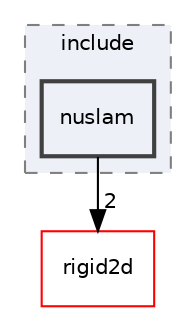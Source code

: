 digraph "nuslam/include/nuslam"
{
 // LATEX_PDF_SIZE
  edge [fontname="Helvetica",fontsize="10",labelfontname="Helvetica",labelfontsize="10"];
  node [fontname="Helvetica",fontsize="10",shape=record];
  compound=true
  subgraph clusterdir_768e7bff774e9521f6243e2b5add71bb {
    graph [ bgcolor="#edf0f7", pencolor="grey50", style="filled,dashed,", label="include", fontname="Helvetica", fontsize="10", URL="dir_768e7bff774e9521f6243e2b5add71bb.html"]
  dir_164a69dd8d3077300d7f580dfcb26386 [shape=box, label="nuslam", style="filled,bold,", fillcolor="#edf0f7", color="grey25", URL="dir_164a69dd8d3077300d7f580dfcb26386.html"];
  }
  dir_d09810d5115b48fcdca4443ac0f353e3 [shape=box, label="rigid2d", style="", fillcolor="#edf0f7", color="red", URL="dir_d09810d5115b48fcdca4443ac0f353e3.html"];
  dir_164a69dd8d3077300d7f580dfcb26386->dir_d09810d5115b48fcdca4443ac0f353e3 [headlabel="2", labeldistance=1.5 headhref="dir_000004_000007.html"];
}
